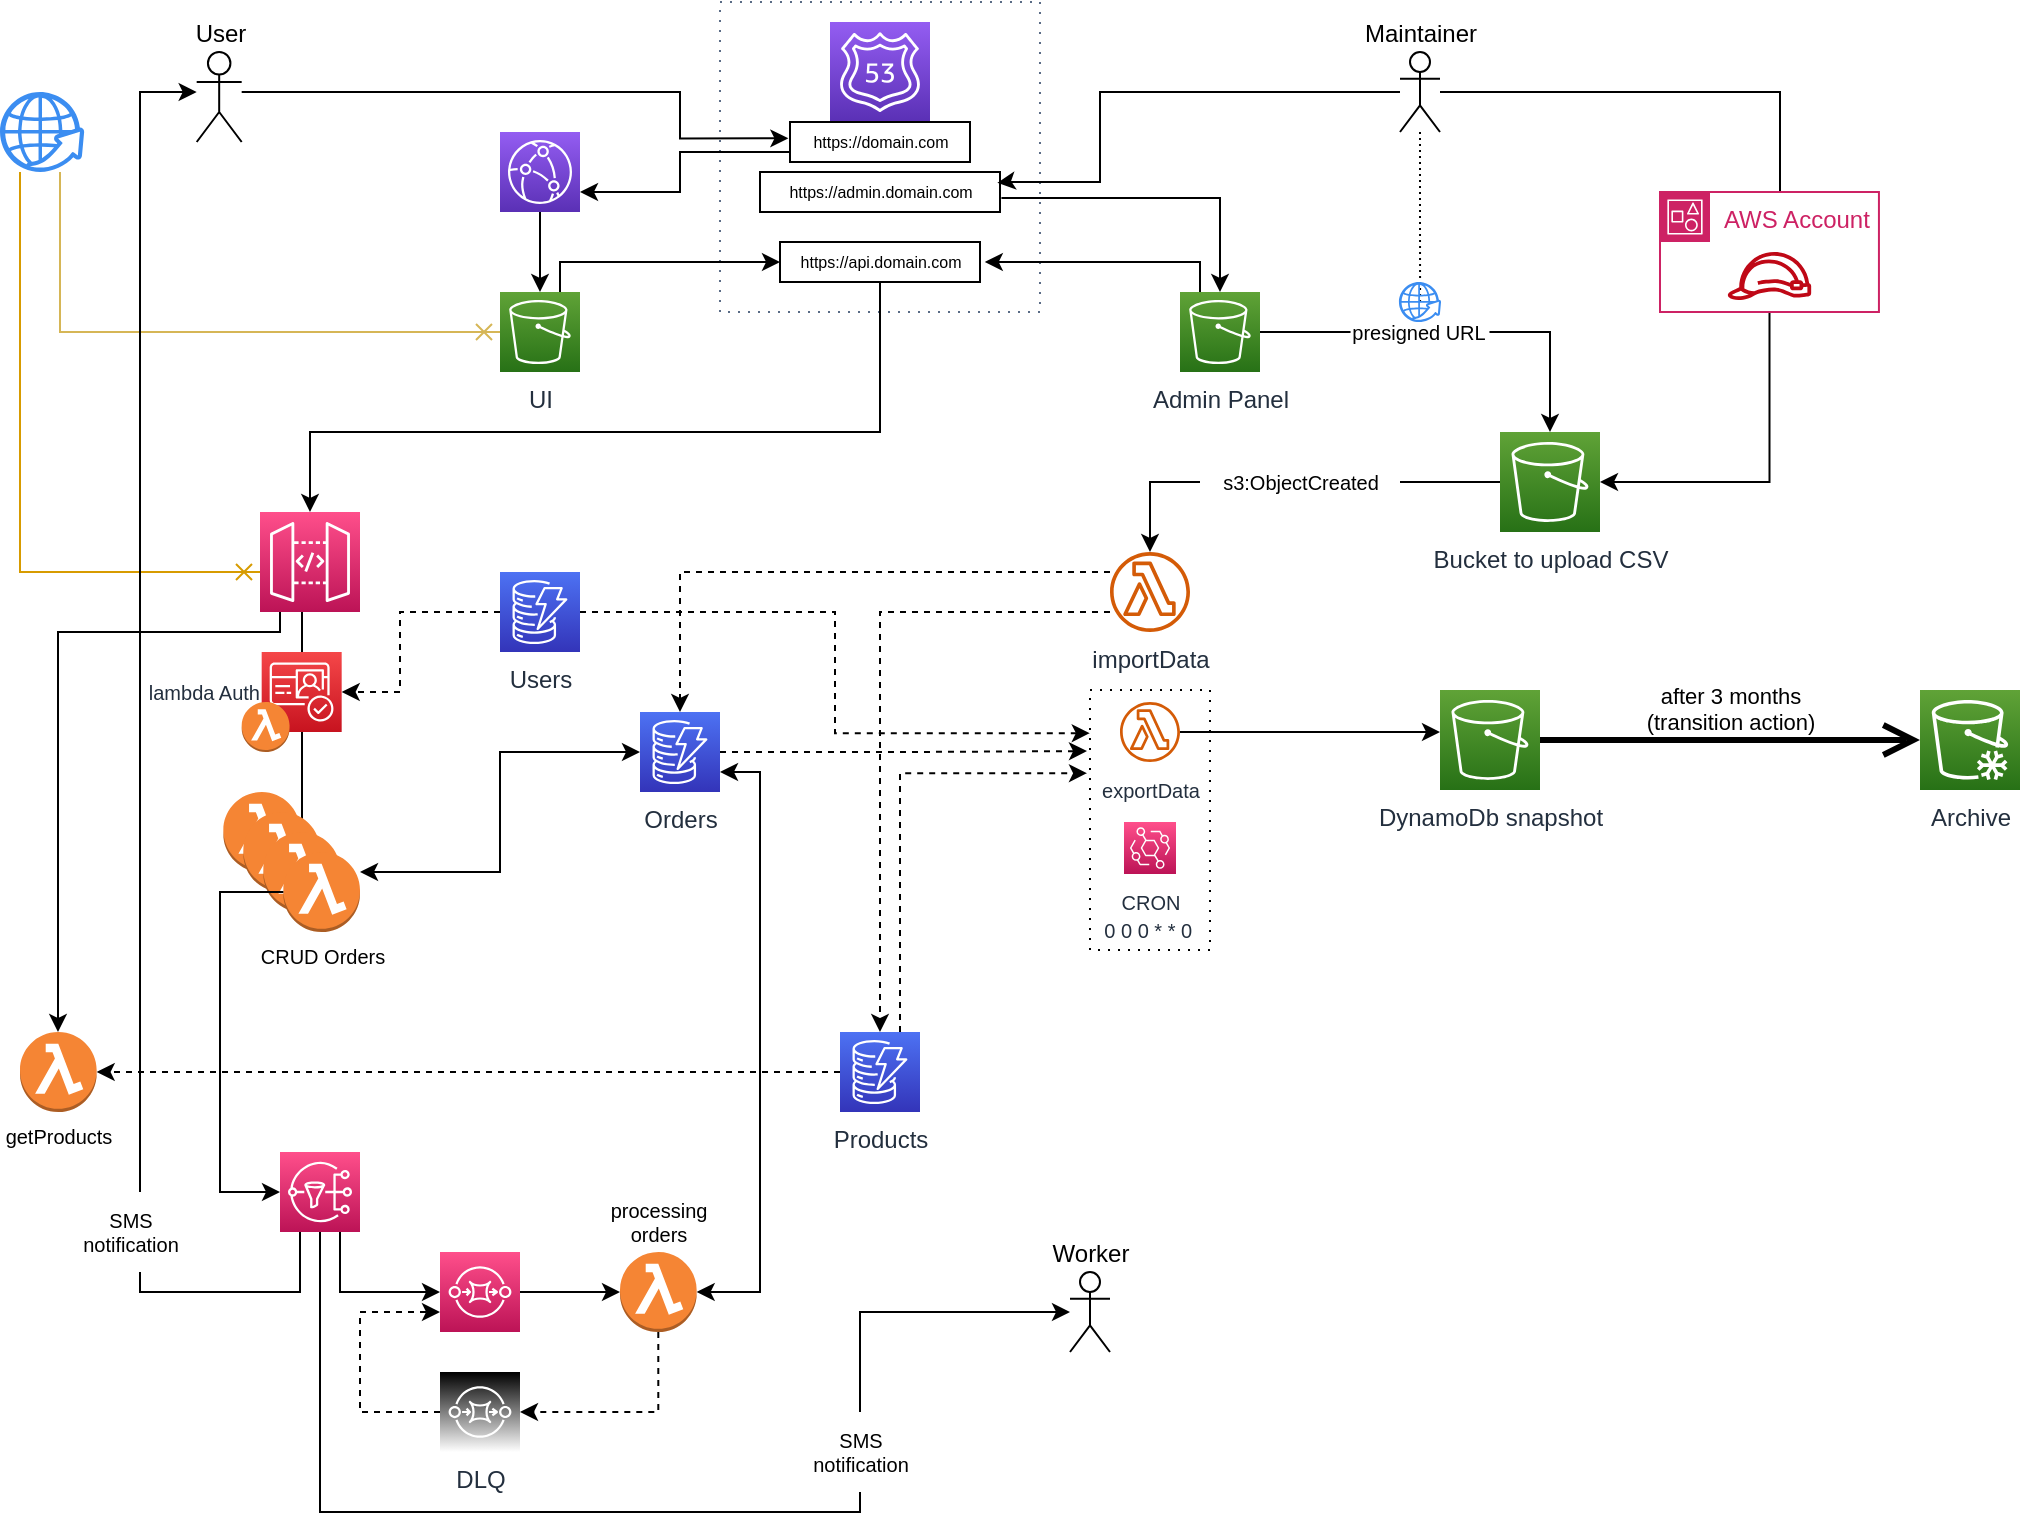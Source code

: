 <mxfile version="20.8.16" type="device" pages="2"><diagram id="kgpKYQtTHZ0yAKxKKP6v" name="Schema"><mxGraphModel dx="1183" dy="776" grid="1" gridSize="10" guides="1" tooltips="1" connect="0" arrows="1" fold="1" page="1" pageScale="1" pageWidth="1169" pageHeight="827" math="0" shadow="0"><root><mxCell id="0"/><mxCell id="CLY6LDRV2vWrq3O7brMo-2" value="AWS Cloud" parent="0" visible="0"/><mxCell id="CLY6LDRV2vWrq3O7brMo-3" value="AWS Cloud" style="points=[[0,0],[0.25,0],[0.5,0],[0.75,0],[1,0],[1,0.25],[1,0.5],[1,0.75],[1,1],[0.75,1],[0.5,1],[0.25,1],[0,1],[0,0.75],[0,0.5],[0,0.25]];outlineConnect=0;gradientColor=none;html=1;whiteSpace=wrap;fontSize=12;fontStyle=0;container=1;pointerEvents=0;collapsible=0;recursiveResize=0;shape=mxgraph.aws4.group;grIcon=mxgraph.aws4.group_aws_cloud_alt;strokeColor=#232F3E;fillColor=none;verticalAlign=top;align=left;spacingLeft=30;fontColor=#232F3E;dashed=0;" parent="CLY6LDRV2vWrq3O7brMo-2" vertex="1"><mxGeometry x="10" y="10" width="1150" height="810" as="geometry"/></mxCell><object label="AWS Account" id="CLY6LDRV2vWrq3O7brMo-5"><mxCell parent="0" visible="0"/></object><mxCell id="Lczkz62VbrO_vw5aKU2k-78" value="AWS Account" style="points=[[0,0],[0.25,0],[0.5,0],[0.75,0],[1,0],[1,0.25],[1,0.5],[1,0.75],[1,1],[0.75,1],[0.5,1],[0.25,1],[0,1],[0,0.75],[0,0.5],[0,0.25]];outlineConnect=0;gradientColor=none;html=1;whiteSpace=wrap;fontSize=12;fontStyle=0;container=1;pointerEvents=0;collapsible=0;recursiveResize=0;shape=mxgraph.aws4.group;grIcon=mxgraph.aws4.group_account;strokeColor=#CD2264;fillColor=none;verticalAlign=top;align=left;spacingLeft=30;fontColor=#CD2264;dashed=0;" parent="CLY6LDRV2vWrq3O7brMo-5" vertex="1"><mxGeometry x="20" y="40" width="1130" height="759" as="geometry"/></mxCell><mxCell id="CkdK5gO2P_jmIIRoGBhr-3" value="Regions" parent="0" visible="0"/><mxCell id="CkdK5gO2P_jmIIRoGBhr-17" value="Region&lt;br&gt;&lt;b&gt;eu-central-1 (&lt;/b&gt;Frankfurt&lt;b&gt;)&lt;/b&gt;" style="points=[[0,0],[0.25,0],[0.5,0],[0.75,0],[1,0],[1,0.25],[1,0.5],[1,0.75],[1,1],[0.75,1],[0.5,1],[0.25,1],[0,1],[0,0.75],[0,0.5],[0,0.25]];outlineConnect=0;gradientColor=none;html=1;whiteSpace=wrap;fontSize=12;fontStyle=0;container=1;pointerEvents=0;collapsible=0;recursiveResize=0;shape=mxgraph.aws4.group;grIcon=mxgraph.aws4.group_region;strokeColor=#147EBA;fillColor=none;verticalAlign=top;align=left;spacingLeft=30;fontColor=#147EBA;dashed=1;" parent="CkdK5gO2P_jmIIRoGBhr-3" vertex="1"><mxGeometry x="30" y="160" width="1110" height="630" as="geometry"/></mxCell><mxCell id="OyyniXM90EXp0Oesvzs4-4" value="Solution" parent="0"/><mxCell id="OyyniXM90EXp0Oesvzs4-154" value="" style="fillColor=none;strokeColor=#5A6C86;dashed=1;verticalAlign=top;fontStyle=0;fontColor=#5A6C86;shadow=0;dashPattern=1 4;strokeWidth=1;fontSize=8;" parent="OyyniXM90EXp0Oesvzs4-4" vertex="1"><mxGeometry x="370" y="5" width="160" height="155" as="geometry"/></mxCell><mxCell id="OyyniXM90EXp0Oesvzs4-145" style="edgeStyle=orthogonalEdgeStyle;rounded=0;jumpSize=6;orthogonalLoop=1;jettySize=auto;html=1;strokeWidth=1;fontSize=8;startArrow=none;startFill=0;endArrow=classic;endFill=1;" parent="OyyniXM90EXp0Oesvzs4-4" source="OyyniXM90EXp0Oesvzs4-49" target="OyyniXM90EXp0Oesvzs4-15" edge="1"><mxGeometry relative="1" as="geometry"><Array as="points"><mxPoint x="785" y="170"/></Array></mxGeometry></mxCell><mxCell id="OyyniXM90EXp0Oesvzs4-16" style="edgeStyle=orthogonalEdgeStyle;rounded=0;orthogonalLoop=1;jettySize=auto;html=1;" parent="OyyniXM90EXp0Oesvzs4-4" source="OyyniXM90EXp0Oesvzs4-11" target="OyyniXM90EXp0Oesvzs4-14" edge="1"><mxGeometry relative="1" as="geometry"/></mxCell><mxCell id="OyyniXM90EXp0Oesvzs4-11" value="" style="sketch=0;points=[[0,0,0],[0.25,0,0],[0.5,0,0],[0.75,0,0],[1,0,0],[0,1,0],[0.25,1,0],[0.5,1,0],[0.75,1,0],[1,1,0],[0,0.25,0],[0,0.5,0],[0,0.75,0],[1,0.25,0],[1,0.5,0],[1,0.75,0]];outlineConnect=0;fontColor=#232F3E;gradientColor=#945DF2;gradientDirection=north;fillColor=#5A30B5;strokeColor=#ffffff;dashed=0;verticalLabelPosition=bottom;verticalAlign=top;align=center;html=1;fontSize=12;fontStyle=0;aspect=fixed;shape=mxgraph.aws4.resourceIcon;resIcon=mxgraph.aws4.cloudfront;" parent="OyyniXM90EXp0Oesvzs4-4" vertex="1"><mxGeometry x="260" y="70" width="40" height="40" as="geometry"/></mxCell><mxCell id="OyyniXM90EXp0Oesvzs4-38" style="edgeStyle=orthogonalEdgeStyle;rounded=0;orthogonalLoop=1;jettySize=auto;html=1;fontSize=10;startArrow=none;" parent="OyyniXM90EXp0Oesvzs4-4" source="OyyniXM90EXp0Oesvzs4-39" target="OyyniXM90EXp0Oesvzs4-35" edge="1"><mxGeometry relative="1" as="geometry"><Array as="points"><mxPoint x="165" y="220"/></Array></mxGeometry></mxCell><mxCell id="OyyniXM90EXp0Oesvzs4-13" value="" style="sketch=0;points=[[0,0,0],[0.25,0,0],[0.5,0,0],[0.75,0,0],[1,0,0],[0,1,0],[0.25,1,0],[0.5,1,0],[0.75,1,0],[1,1,0],[0,0.25,0],[0,0.5,0],[0,0.75,0],[1,0.25,0],[1,0.5,0],[1,0.75,0]];outlineConnect=0;fontColor=#232F3E;gradientColor=#945DF2;gradientDirection=north;fillColor=#5A30B5;strokeColor=#ffffff;dashed=0;verticalLabelPosition=bottom;verticalAlign=top;align=center;html=1;fontSize=12;fontStyle=0;aspect=fixed;shape=mxgraph.aws4.resourceIcon;resIcon=mxgraph.aws4.route_53;" parent="OyyniXM90EXp0Oesvzs4-4" vertex="1"><mxGeometry x="425" y="15" width="50" height="50" as="geometry"/></mxCell><mxCell id="OyyniXM90EXp0Oesvzs4-152" style="edgeStyle=orthogonalEdgeStyle;rounded=0;jumpSize=6;orthogonalLoop=1;jettySize=auto;html=1;strokeWidth=1;fontSize=8;startArrow=none;startFill=0;endArrow=classic;endFill=1;" parent="OyyniXM90EXp0Oesvzs4-4" source="OyyniXM90EXp0Oesvzs4-14" target="OyyniXM90EXp0Oesvzs4-39" edge="1"><mxGeometry relative="1" as="geometry"><Array as="points"><mxPoint x="290" y="135"/></Array></mxGeometry></mxCell><mxCell id="OyyniXM90EXp0Oesvzs4-14" value="UI" style="sketch=0;points=[[0,0,0],[0.25,0,0],[0.5,0,0],[0.75,0,0],[1,0,0],[0,1,0],[0.25,1,0],[0.5,1,0],[0.75,1,0],[1,1,0],[0,0.25,0],[0,0.5,0],[0,0.75,0],[1,0.25,0],[1,0.5,0],[1,0.75,0]];outlineConnect=0;fontColor=#232F3E;gradientColor=#60A337;gradientDirection=north;fillColor=#277116;strokeColor=#ffffff;dashed=0;verticalLabelPosition=bottom;verticalAlign=top;align=center;html=1;fontSize=12;fontStyle=0;aspect=fixed;shape=mxgraph.aws4.resourceIcon;resIcon=mxgraph.aws4.s3;" parent="OyyniXM90EXp0Oesvzs4-4" vertex="1"><mxGeometry x="260" y="150" width="40" height="40" as="geometry"/></mxCell><mxCell id="OyyniXM90EXp0Oesvzs4-15" value="Bucket to upload CSV" style="sketch=0;points=[[0,0,0],[0.25,0,0],[0.5,0,0],[0.75,0,0],[1,0,0],[0,1,0],[0.25,1,0],[0.5,1,0],[0.75,1,0],[1,1,0],[0,0.25,0],[0,0.5,0],[0,0.75,0],[1,0.25,0],[1,0.5,0],[1,0.75,0]];outlineConnect=0;fontColor=#232F3E;gradientColor=#60A337;gradientDirection=north;fillColor=#277116;strokeColor=#ffffff;dashed=0;verticalLabelPosition=bottom;verticalAlign=top;align=center;html=1;fontSize=12;fontStyle=0;aspect=fixed;shape=mxgraph.aws4.resourceIcon;resIcon=mxgraph.aws4.s3;" parent="OyyniXM90EXp0Oesvzs4-4" vertex="1"><mxGeometry x="760" y="220" width="50" height="50" as="geometry"/></mxCell><mxCell id="OyyniXM90EXp0Oesvzs4-148" style="edgeStyle=orthogonalEdgeStyle;rounded=0;jumpSize=6;orthogonalLoop=1;jettySize=auto;html=1;entryX=-0.009;entryY=0.409;entryDx=0;entryDy=0;entryPerimeter=0;strokeWidth=1;fontSize=8;startArrow=none;startFill=0;endArrow=classic;endFill=1;" parent="OyyniXM90EXp0Oesvzs4-4" source="OyyniXM90EXp0Oesvzs4-17" target="OyyniXM90EXp0Oesvzs4-37" edge="1"><mxGeometry relative="1" as="geometry"><Array as="points"><mxPoint x="350" y="50"/><mxPoint x="350" y="73"/></Array></mxGeometry></mxCell><mxCell id="OyyniXM90EXp0Oesvzs4-17" value="User" style="shape=umlActor;verticalLabelPosition=top;verticalAlign=bottom;html=1;outlineConnect=0;labelPosition=center;align=center;" parent="OyyniXM90EXp0Oesvzs4-4" vertex="1"><mxGeometry x="108.34" y="30" width="22.5" height="45" as="geometry"/></mxCell><mxCell id="OyyniXM90EXp0Oesvzs4-60" style="edgeStyle=orthogonalEdgeStyle;rounded=0;orthogonalLoop=1;jettySize=auto;html=1;fontSize=10;endArrow=classic;endFill=1;startArrow=none;" parent="OyyniXM90EXp0Oesvzs4-4" source="OyyniXM90EXp0Oesvzs4-53" target="OyyniXM90EXp0Oesvzs4-15" edge="1"><mxGeometry relative="1" as="geometry"><Array as="points"><mxPoint x="895" y="245"/></Array></mxGeometry></mxCell><mxCell id="OyyniXM90EXp0Oesvzs4-153" style="edgeStyle=orthogonalEdgeStyle;rounded=0;jumpSize=6;orthogonalLoop=1;jettySize=auto;html=1;strokeWidth=1;fontSize=8;startArrow=none;startFill=0;endArrow=classic;endFill=1;entryX=0.989;entryY=0.271;entryDx=0;entryDy=0;entryPerimeter=0;" parent="OyyniXM90EXp0Oesvzs4-4" source="OyyniXM90EXp0Oesvzs4-18" target="OyyniXM90EXp0Oesvzs4-137" edge="1"><mxGeometry relative="1" as="geometry"><mxPoint x="512" y="90" as="targetPoint"/><Array as="points"><mxPoint x="560" y="50"/><mxPoint x="560" y="95"/><mxPoint x="512" y="95"/></Array></mxGeometry></mxCell><mxCell id="OyyniXM90EXp0Oesvzs4-163" value="" style="edgeStyle=orthogonalEdgeStyle;rounded=0;jumpSize=6;orthogonalLoop=1;jettySize=auto;html=1;strokeWidth=1;fontSize=8;startArrow=none;startFill=0;endArrow=none;endFill=0;dashed=1;dashPattern=1 2;" parent="OyyniXM90EXp0Oesvzs4-4" source="OyyniXM90EXp0Oesvzs4-18" target="OyyniXM90EXp0Oesvzs4-49" edge="1"><mxGeometry relative="1" as="geometry"/></mxCell><mxCell id="OyyniXM90EXp0Oesvzs4-18" value="Maintainer" style="shape=umlActor;verticalLabelPosition=top;verticalAlign=bottom;html=1;outlineConnect=0;labelPosition=center;align=center;" parent="OyyniXM90EXp0Oesvzs4-4" vertex="1"><mxGeometry x="710" y="30" width="20" height="40" as="geometry"/></mxCell><mxCell id="OyyniXM90EXp0Oesvzs4-20" value="Archive" style="sketch=0;points=[[0,0,0],[0.25,0,0],[0.5,0,0],[0.75,0,0],[1,0,0],[0,1,0],[0.25,1,0],[0.5,1,0],[0.75,1,0],[1,1,0],[0,0.25,0],[0,0.5,0],[0,0.75,0],[1,0.25,0],[1,0.5,0],[1,0.75,0]];outlineConnect=0;fontColor=#232F3E;gradientColor=#60A337;gradientDirection=north;fillColor=#277116;strokeColor=#ffffff;dashed=0;verticalLabelPosition=bottom;verticalAlign=top;align=center;html=1;fontSize=12;fontStyle=0;aspect=fixed;shape=mxgraph.aws4.resourceIcon;resIcon=mxgraph.aws4.glacier;" parent="OyyniXM90EXp0Oesvzs4-4" vertex="1"><mxGeometry x="970" y="349" width="50" height="50" as="geometry"/></mxCell><mxCell id="OyyniXM90EXp0Oesvzs4-26" value="after 3 months&lt;br&gt;(transition action)" style="edgeStyle=none;html=1;endArrow=open;endSize=12;strokeWidth=3;verticalAlign=bottom;rounded=0;" parent="OyyniXM90EXp0Oesvzs4-4" source="OyyniXM90EXp0Oesvzs4-30" target="OyyniXM90EXp0Oesvzs4-20" edge="1"><mxGeometry width="160" relative="1" as="geometry"><mxPoint x="780" y="370" as="sourcePoint"/><mxPoint x="940" y="400" as="targetPoint"/></mxGeometry></mxCell><mxCell id="OyyniXM90EXp0Oesvzs4-30" value="DynamoDb snapshot" style="sketch=0;points=[[0,0,0],[0.25,0,0],[0.5,0,0],[0.75,0,0],[1,0,0],[0,1,0],[0.25,1,0],[0.5,1,0],[0.75,1,0],[1,1,0],[0,0.25,0],[0,0.5,0],[0,0.75,0],[1,0.25,0],[1,0.5,0],[1,0.75,0]];outlineConnect=0;fontColor=#232F3E;gradientColor=#60A337;gradientDirection=north;fillColor=#277116;strokeColor=#ffffff;dashed=0;verticalLabelPosition=bottom;verticalAlign=top;align=center;html=1;fontSize=12;fontStyle=0;aspect=fixed;shape=mxgraph.aws4.resourceIcon;resIcon=mxgraph.aws4.s3;" parent="OyyniXM90EXp0Oesvzs4-4" vertex="1"><mxGeometry x="730" y="349" width="50" height="50" as="geometry"/></mxCell><mxCell id="OyyniXM90EXp0Oesvzs4-66" style="edgeStyle=orthogonalEdgeStyle;rounded=0;orthogonalLoop=1;jettySize=auto;html=1;fontSize=10;endArrow=classic;endFill=1;dashed=1;" parent="OyyniXM90EXp0Oesvzs4-4" source="OyyniXM90EXp0Oesvzs4-31" target="OyyniXM90EXp0Oesvzs4-62" edge="1"><mxGeometry relative="1" as="geometry"><Array as="points"><mxPoint x="530" y="290"/><mxPoint x="530" y="290"/></Array></mxGeometry></mxCell><mxCell id="OyyniXM90EXp0Oesvzs4-67" style="edgeStyle=orthogonalEdgeStyle;rounded=0;orthogonalLoop=1;jettySize=auto;html=1;fontSize=10;endArrow=classic;endFill=1;dashed=1;" parent="OyyniXM90EXp0Oesvzs4-4" source="OyyniXM90EXp0Oesvzs4-31" target="OyyniXM90EXp0Oesvzs4-63" edge="1"><mxGeometry relative="1" as="geometry"><Array as="points"><mxPoint x="450" y="310"/></Array></mxGeometry></mxCell><mxCell id="OyyniXM90EXp0Oesvzs4-31" value="importData" style="sketch=0;outlineConnect=0;fontColor=#232F3E;gradientColor=none;fillColor=#D45B07;strokeColor=none;dashed=0;verticalLabelPosition=bottom;verticalAlign=top;align=center;html=1;fontSize=12;fontStyle=0;aspect=fixed;pointerEvents=1;shape=mxgraph.aws4.lambda_function;" parent="OyyniXM90EXp0Oesvzs4-4" vertex="1"><mxGeometry x="565" y="280" width="40" height="40" as="geometry"/></mxCell><mxCell id="OyyniXM90EXp0Oesvzs4-92" style="edgeStyle=orthogonalEdgeStyle;rounded=0;orthogonalLoop=1;jettySize=auto;html=1;fontSize=10;endArrow=classic;endFill=1;" parent="OyyniXM90EXp0Oesvzs4-4" source="OyyniXM90EXp0Oesvzs4-35" target="OyyniXM90EXp0Oesvzs4-90" edge="1"><mxGeometry relative="1" as="geometry"><Array as="points"><mxPoint x="150" y="320"/><mxPoint x="39" y="320"/></Array></mxGeometry></mxCell><mxCell id="OyyniXM90EXp0Oesvzs4-99" style="edgeStyle=orthogonalEdgeStyle;rounded=0;orthogonalLoop=1;jettySize=auto;html=1;fontSize=10;endArrow=classic;endFill=1;" parent="OyyniXM90EXp0Oesvzs4-4" source="OyyniXM90EXp0Oesvzs4-35" edge="1"><mxGeometry relative="1" as="geometry"><mxPoint x="161" y="450" as="targetPoint"/><Array as="points"><mxPoint x="161" y="340"/><mxPoint x="161" y="340"/></Array></mxGeometry></mxCell><mxCell id="OyyniXM90EXp0Oesvzs4-35" value="" style="sketch=0;points=[[0,0,0],[0.25,0,0],[0.5,0,0],[0.75,0,0],[1,0,0],[0,1,0],[0.25,1,0],[0.5,1,0],[0.75,1,0],[1,1,0],[0,0.25,0],[0,0.5,0],[0,0.75,0],[1,0.25,0],[1,0.5,0],[1,0.75,0]];outlineConnect=0;fontColor=#232F3E;gradientColor=#FF4F8B;gradientDirection=north;fillColor=#BC1356;strokeColor=#ffffff;dashed=0;verticalLabelPosition=bottom;verticalAlign=top;align=center;html=1;fontSize=12;fontStyle=0;aspect=fixed;shape=mxgraph.aws4.resourceIcon;resIcon=mxgraph.aws4.api_gateway;" parent="OyyniXM90EXp0Oesvzs4-4" vertex="1"><mxGeometry x="140" y="260" width="50" height="50" as="geometry"/></mxCell><mxCell id="OyyniXM90EXp0Oesvzs4-39" value="https://api.domain.com" style="text;html=1;align=center;verticalAlign=middle;resizable=0;points=[];autosize=1;strokeColor=default;fillColor=none;fontSize=8;" parent="OyyniXM90EXp0Oesvzs4-4" vertex="1"><mxGeometry x="400" y="125" width="100" height="20" as="geometry"/></mxCell><mxCell id="OyyniXM90EXp0Oesvzs4-46" style="edgeStyle=orthogonalEdgeStyle;rounded=0;orthogonalLoop=1;jettySize=auto;html=1;fontSize=10;endArrow=cross;endFill=0;fillColor=#ffe6cc;strokeColor=#d79b00;" parent="OyyniXM90EXp0Oesvzs4-4" source="OyyniXM90EXp0Oesvzs4-45" target="OyyniXM90EXp0Oesvzs4-35" edge="1"><mxGeometry relative="1" as="geometry"><mxPoint x="90" y="220" as="targetPoint"/><Array as="points"><mxPoint x="20" y="290"/></Array></mxGeometry></mxCell><mxCell id="OyyniXM90EXp0Oesvzs4-164" style="edgeStyle=orthogonalEdgeStyle;rounded=0;jumpSize=6;orthogonalLoop=1;jettySize=auto;html=1;strokeWidth=1;fontSize=8;startArrow=none;startFill=0;endArrow=cross;endFill=0;fillColor=#fff2cc;strokeColor=#d6b656;" parent="OyyniXM90EXp0Oesvzs4-4" source="OyyniXM90EXp0Oesvzs4-45" target="OyyniXM90EXp0Oesvzs4-14" edge="1"><mxGeometry relative="1" as="geometry"><Array as="points"><mxPoint x="40" y="170"/></Array></mxGeometry></mxCell><mxCell id="OyyniXM90EXp0Oesvzs4-45" value="" style="sketch=0;html=1;aspect=fixed;strokeColor=none;shadow=0;align=center;verticalAlign=top;fillColor=#3B8DF1;shape=mxgraph.gcp2.globe_world;fontSize=10;" parent="OyyniXM90EXp0Oesvzs4-4" vertex="1"><mxGeometry x="10" y="50" width="42.11" height="40" as="geometry"/></mxCell><mxCell id="OyyniXM90EXp0Oesvzs4-61" value="" style="edgeStyle=orthogonalEdgeStyle;rounded=0;orthogonalLoop=1;jettySize=auto;html=1;fontSize=10;endArrow=none;endFill=1;" parent="OyyniXM90EXp0Oesvzs4-4" source="OyyniXM90EXp0Oesvzs4-18" target="OyyniXM90EXp0Oesvzs4-53" edge="1"><mxGeometry relative="1" as="geometry"><mxPoint x="940" y="59.966" as="sourcePoint"/><mxPoint x="770.0" y="200.0" as="targetPoint"/><Array as="points"><mxPoint x="900" y="50"/></Array></mxGeometry></mxCell><mxCell id="OyyniXM90EXp0Oesvzs4-53" value="AWS Account" style="points=[[0,0],[0.25,0],[0.5,0],[0.75,0],[1,0],[1,0.25],[1,0.5],[1,0.75],[1,1],[0.75,1],[0.5,1],[0.25,1],[0,1],[0,0.75],[0,0.5],[0,0.25]];outlineConnect=0;gradientColor=none;html=1;whiteSpace=wrap;fontSize=12;fontStyle=0;container=1;pointerEvents=0;collapsible=0;recursiveResize=0;shape=mxgraph.aws4.group;grIcon=mxgraph.aws4.group_account;strokeColor=#CD2264;fillColor=none;verticalAlign=top;align=left;spacingLeft=30;fontColor=#CD2264;dashed=0;" parent="OyyniXM90EXp0Oesvzs4-4" vertex="1"><mxGeometry x="840" y="100" width="109.47" height="60" as="geometry"/></mxCell><mxCell id="OyyniXM90EXp0Oesvzs4-54" value="" style="sketch=0;outlineConnect=0;fontColor=#232F3E;gradientColor=none;fillColor=#BF0816;strokeColor=none;dashed=0;verticalLabelPosition=bottom;verticalAlign=top;align=center;html=1;fontSize=12;fontStyle=0;aspect=fixed;pointerEvents=1;shape=mxgraph.aws4.role;" parent="OyyniXM90EXp0Oesvzs4-53" vertex="1"><mxGeometry x="33.46" y="30" width="42.55" height="24" as="geometry"/></mxCell><mxCell id="OyyniXM90EXp0Oesvzs4-110" style="edgeStyle=orthogonalEdgeStyle;rounded=0;jumpSize=6;orthogonalLoop=1;jettySize=auto;html=1;strokeWidth=1;fontSize=10;endArrow=classic;endFill=1;startArrow=classic;startFill=1;" parent="OyyniXM90EXp0Oesvzs4-4" source="OyyniXM90EXp0Oesvzs4-62" edge="1"><mxGeometry relative="1" as="geometry"><mxPoint x="190" y="440" as="targetPoint"/><Array as="points"><mxPoint x="260" y="380"/><mxPoint x="260" y="440"/></Array></mxGeometry></mxCell><mxCell id="OyyniXM90EXp0Oesvzs4-117" style="edgeStyle=orthogonalEdgeStyle;rounded=0;jumpSize=6;orthogonalLoop=1;jettySize=auto;html=1;dashed=1;strokeWidth=1;fontSize=10;startArrow=none;startFill=0;endArrow=classic;endFill=1;entryX=-0.025;entryY=0.235;entryDx=0;entryDy=0;entryPerimeter=0;" parent="OyyniXM90EXp0Oesvzs4-4" source="OyyniXM90EXp0Oesvzs4-62" target="OyyniXM90EXp0Oesvzs4-111" edge="1"><mxGeometry relative="1" as="geometry"><mxPoint x="560" y="380" as="targetPoint"/></mxGeometry></mxCell><mxCell id="OyyniXM90EXp0Oesvzs4-62" value="Orders" style="sketch=0;points=[[0,0,0],[0.25,0,0],[0.5,0,0],[0.75,0,0],[1,0,0],[0,1,0],[0.25,1,0],[0.5,1,0],[0.75,1,0],[1,1,0],[0,0.25,0],[0,0.5,0],[0,0.75,0],[1,0.25,0],[1,0.5,0],[1,0.75,0]];outlineConnect=0;fontColor=#232F3E;gradientColor=#4D72F3;gradientDirection=north;fillColor=#3334B9;strokeColor=#ffffff;dashed=0;verticalLabelPosition=bottom;verticalAlign=top;align=center;html=1;fontSize=12;fontStyle=0;aspect=fixed;shape=mxgraph.aws4.resourceIcon;resIcon=mxgraph.aws4.dynamodb;horizontal=1;" parent="OyyniXM90EXp0Oesvzs4-4" vertex="1"><mxGeometry x="330" y="360" width="40" height="40" as="geometry"/></mxCell><mxCell id="OyyniXM90EXp0Oesvzs4-105" style="edgeStyle=orthogonalEdgeStyle;rounded=0;jumpSize=6;orthogonalLoop=1;jettySize=auto;html=1;dashed=1;strokeWidth=1;fontSize=10;endArrow=classic;endFill=1;" parent="OyyniXM90EXp0Oesvzs4-4" source="OyyniXM90EXp0Oesvzs4-63" target="OyyniXM90EXp0Oesvzs4-90" edge="1"><mxGeometry relative="1" as="geometry"><mxPoint x="330" y="380" as="targetPoint"/><Array as="points"><mxPoint x="450" y="540"/></Array></mxGeometry></mxCell><mxCell id="OyyniXM90EXp0Oesvzs4-119" style="edgeStyle=orthogonalEdgeStyle;rounded=0;jumpSize=6;orthogonalLoop=1;jettySize=auto;html=1;dashed=1;strokeWidth=1;fontSize=10;startArrow=none;startFill=0;endArrow=classic;endFill=1;entryX=-0.025;entryY=0.32;entryDx=0;entryDy=0;entryPerimeter=0;" parent="OyyniXM90EXp0Oesvzs4-4" source="OyyniXM90EXp0Oesvzs4-63" target="OyyniXM90EXp0Oesvzs4-111" edge="1"><mxGeometry relative="1" as="geometry"><mxPoint x="560" y="390" as="targetPoint"/><Array as="points"><mxPoint x="460" y="391"/></Array></mxGeometry></mxCell><mxCell id="OyyniXM90EXp0Oesvzs4-63" value="Products" style="sketch=0;points=[[0,0,0],[0.25,0,0],[0.5,0,0],[0.75,0,0],[1,0,0],[0,1,0],[0.25,1,0],[0.5,1,0],[0.75,1,0],[1,1,0],[0,0.25,0],[0,0.5,0],[0,0.75,0],[1,0.25,0],[1,0.5,0],[1,0.75,0]];outlineConnect=0;fontColor=#232F3E;gradientColor=#4D72F3;gradientDirection=north;fillColor=#3334B9;strokeColor=#ffffff;dashed=0;verticalLabelPosition=bottom;verticalAlign=top;align=center;html=1;fontSize=12;fontStyle=0;aspect=fixed;shape=mxgraph.aws4.resourceIcon;resIcon=mxgraph.aws4.dynamodb;" parent="OyyniXM90EXp0Oesvzs4-4" vertex="1"><mxGeometry x="430" y="520" width="40" height="40" as="geometry"/></mxCell><mxCell id="OyyniXM90EXp0Oesvzs4-109" style="edgeStyle=orthogonalEdgeStyle;rounded=0;jumpSize=6;orthogonalLoop=1;jettySize=auto;html=1;dashed=1;strokeWidth=1;fontSize=10;endArrow=classic;endFill=1;" parent="OyyniXM90EXp0Oesvzs4-4" source="OyyniXM90EXp0Oesvzs4-65" target="OyyniXM90EXp0Oesvzs4-95" edge="1"><mxGeometry relative="1" as="geometry"><Array as="points"><mxPoint x="210" y="310"/><mxPoint x="210" y="350"/></Array></mxGeometry></mxCell><mxCell id="OyyniXM90EXp0Oesvzs4-120" style="edgeStyle=orthogonalEdgeStyle;rounded=0;jumpSize=6;orthogonalLoop=1;jettySize=auto;html=1;entryX=-0.002;entryY=0.166;entryDx=0;entryDy=0;entryPerimeter=0;dashed=1;strokeWidth=1;fontSize=10;startArrow=none;startFill=0;endArrow=classic;endFill=1;" parent="OyyniXM90EXp0Oesvzs4-4" source="OyyniXM90EXp0Oesvzs4-65" target="OyyniXM90EXp0Oesvzs4-111" edge="1"><mxGeometry relative="1" as="geometry"/></mxCell><mxCell id="OyyniXM90EXp0Oesvzs4-65" value="Users" style="sketch=0;points=[[0,0,0],[0.25,0,0],[0.5,0,0],[0.75,0,0],[1,0,0],[0,1,0],[0.25,1,0],[0.5,1,0],[0.75,1,0],[1,1,0],[0,0.25,0],[0,0.5,0],[0,0.75,0],[1,0.25,0],[1,0.5,0],[1,0.75,0]];outlineConnect=0;fontColor=#232F3E;gradientColor=#4D72F3;gradientDirection=north;fillColor=#3334B9;strokeColor=#ffffff;dashed=0;verticalLabelPosition=bottom;verticalAlign=top;align=center;html=1;fontSize=12;fontStyle=0;aspect=fixed;shape=mxgraph.aws4.resourceIcon;resIcon=mxgraph.aws4.dynamodb;" parent="OyyniXM90EXp0Oesvzs4-4" vertex="1"><mxGeometry x="260" y="290" width="40" height="40" as="geometry"/></mxCell><mxCell id="OyyniXM90EXp0Oesvzs4-90" value="getProducts" style="outlineConnect=0;dashed=0;verticalLabelPosition=bottom;verticalAlign=top;align=center;html=1;shape=mxgraph.aws3.lambda_function;fillColor=#F58534;gradientColor=none;fontSize=10;" parent="OyyniXM90EXp0Oesvzs4-4" vertex="1"><mxGeometry x="20" y="520" width="38.33" height="40" as="geometry"/></mxCell><mxCell id="OyyniXM90EXp0Oesvzs4-93" value="" style="group;verticalAlign=middle;" parent="OyyniXM90EXp0Oesvzs4-4" vertex="1" connectable="0"><mxGeometry x="121.67" y="400" width="68.33" height="70" as="geometry"/></mxCell><mxCell id="OyyniXM90EXp0Oesvzs4-86" value="" style="outlineConnect=0;dashed=0;verticalLabelPosition=bottom;verticalAlign=top;align=center;html=1;shape=mxgraph.aws3.lambda_function;fillColor=#F58534;gradientColor=none;fontSize=10;" parent="OyyniXM90EXp0Oesvzs4-93" vertex="1"><mxGeometry width="38.33" height="40" as="geometry"/></mxCell><mxCell id="OyyniXM90EXp0Oesvzs4-87" value="" style="outlineConnect=0;dashed=0;verticalLabelPosition=bottom;verticalAlign=top;align=center;html=1;shape=mxgraph.aws3.lambda_function;fillColor=#F58534;gradientColor=none;fontSize=10;" parent="OyyniXM90EXp0Oesvzs4-93" vertex="1"><mxGeometry x="10.0" y="10" width="38.33" height="40" as="geometry"/></mxCell><mxCell id="OyyniXM90EXp0Oesvzs4-88" value="" style="outlineConnect=0;dashed=0;verticalLabelPosition=bottom;verticalAlign=top;align=center;html=1;shape=mxgraph.aws3.lambda_function;fillColor=#F58534;gradientColor=none;fontSize=10;" parent="OyyniXM90EXp0Oesvzs4-93" vertex="1"><mxGeometry x="20.0" y="20" width="38.33" height="40" as="geometry"/></mxCell><mxCell id="OyyniXM90EXp0Oesvzs4-89" value="CRUD Orders" style="outlineConnect=0;dashed=0;verticalLabelPosition=bottom;verticalAlign=top;align=center;html=1;shape=mxgraph.aws3.lambda_function;fillColor=#F58534;gradientColor=none;fontSize=10;" parent="OyyniXM90EXp0Oesvzs4-93" vertex="1"><mxGeometry x="30.0" y="30" width="38.33" height="40" as="geometry"/></mxCell><mxCell id="OyyniXM90EXp0Oesvzs4-97" value="" style="group;horizontal=1;fontSize=10;labelPosition=right;verticalLabelPosition=top;align=left;verticalAlign=bottom;" parent="OyyniXM90EXp0Oesvzs4-4" vertex="1" connectable="0"><mxGeometry x="130.84" y="330" width="50" height="50" as="geometry"/></mxCell><mxCell id="OyyniXM90EXp0Oesvzs4-95" value="&lt;font style=&quot;font-size: 10px;&quot;&gt;lambda Auth&lt;/font&gt;" style="sketch=0;points=[[0,0,0],[0.25,0,0],[0.5,0,0],[0.75,0,0],[1,0,0],[0,1,0],[0.25,1,0],[0.5,1,0],[0.75,1,0],[1,1,0],[0,0.25,0],[0,0.5,0],[0,0.75,0],[1,0.25,0],[1,0.5,0],[1,0.75,0]];outlineConnect=0;fontColor=#232F3E;gradientColor=#F54749;gradientDirection=north;fillColor=#C7131F;strokeColor=#ffffff;dashed=0;verticalLabelPosition=middle;verticalAlign=middle;align=right;html=1;fontSize=12;fontStyle=0;aspect=fixed;shape=mxgraph.aws4.resourceIcon;resIcon=mxgraph.aws4.cognito;labelPosition=left;horizontal=1;" parent="OyyniXM90EXp0Oesvzs4-97" vertex="1"><mxGeometry x="10" width="40" height="40" as="geometry"/></mxCell><mxCell id="OyyniXM90EXp0Oesvzs4-96" value="" style="outlineConnect=0;dashed=0;verticalLabelPosition=bottom;verticalAlign=top;align=center;html=1;shape=mxgraph.aws3.lambda_function;fillColor=#F58534;gradientColor=none;fontSize=10;horizontal=1;" parent="OyyniXM90EXp0Oesvzs4-97" vertex="1"><mxGeometry y="25" width="23.96" height="25" as="geometry"/></mxCell><mxCell id="OyyniXM90EXp0Oesvzs4-127" style="edgeStyle=orthogonalEdgeStyle;rounded=0;jumpSize=6;orthogonalLoop=1;jettySize=auto;html=1;strokeWidth=1;fontSize=10;startArrow=none;startFill=0;endArrow=classic;endFill=1;" parent="OyyniXM90EXp0Oesvzs4-4" source="OyyniXM90EXp0Oesvzs4-101" target="OyyniXM90EXp0Oesvzs4-124" edge="1"><mxGeometry relative="1" as="geometry"/></mxCell><mxCell id="OyyniXM90EXp0Oesvzs4-130" style="edgeStyle=orthogonalEdgeStyle;rounded=0;jumpSize=6;orthogonalLoop=1;jettySize=auto;html=1;strokeWidth=1;fontSize=10;startArrow=none;startFill=0;endArrow=classic;endFill=1;dashed=1;" parent="OyyniXM90EXp0Oesvzs4-4" source="OyyniXM90EXp0Oesvzs4-124" target="OyyniXM90EXp0Oesvzs4-128" edge="1"><mxGeometry relative="1" as="geometry"><mxPoint x="290" y="730" as="targetPoint"/><Array as="points"><mxPoint x="339" y="710"/></Array></mxGeometry></mxCell><mxCell id="OyyniXM90EXp0Oesvzs4-101" value="" style="sketch=0;points=[[0,0,0],[0.25,0,0],[0.5,0,0],[0.75,0,0],[1,0,0],[0,1,0],[0.25,1,0],[0.5,1,0],[0.75,1,0],[1,1,0],[0,0.25,0],[0,0.5,0],[0,0.75,0],[1,0.25,0],[1,0.5,0],[1,0.75,0]];outlineConnect=0;fontColor=#232F3E;gradientColor=#FF4F8B;gradientDirection=north;fillColor=#BC1356;strokeColor=#ffffff;dashed=0;verticalLabelPosition=bottom;verticalAlign=top;align=center;html=1;fontSize=12;fontStyle=0;aspect=fixed;shape=mxgraph.aws4.resourceIcon;resIcon=mxgraph.aws4.sqs;" parent="OyyniXM90EXp0Oesvzs4-4" vertex="1"><mxGeometry x="230" y="630" width="40" height="40" as="geometry"/></mxCell><mxCell id="OyyniXM90EXp0Oesvzs4-114" value="" style="group" parent="OyyniXM90EXp0Oesvzs4-4" vertex="1" connectable="0"><mxGeometry x="555" y="349" width="60" height="130" as="geometry"/></mxCell><mxCell id="OyyniXM90EXp0Oesvzs4-111" value="" style="fillColor=none;strokeColor=default;dashed=1;verticalAlign=top;fontStyle=0;fontColor=#232F3D;fontSize=10;strokeWidth=1;dashPattern=1 4;" parent="OyyniXM90EXp0Oesvzs4-114" vertex="1"><mxGeometry width="60" height="130" as="geometry"/></mxCell><mxCell id="OyyniXM90EXp0Oesvzs4-68" value="&lt;font style=&quot;font-size: 10px;&quot;&gt;exportData&lt;/font&gt;" style="sketch=0;outlineConnect=0;fontColor=#232F3E;gradientColor=none;fillColor=#D45B07;strokeColor=none;dashed=0;verticalLabelPosition=bottom;verticalAlign=top;align=center;html=1;fontSize=12;fontStyle=0;aspect=fixed;pointerEvents=1;shape=mxgraph.aws4.lambda_function;" parent="OyyniXM90EXp0Oesvzs4-114" vertex="1"><mxGeometry x="15" y="6" width="30" height="30" as="geometry"/></mxCell><mxCell id="OyyniXM90EXp0Oesvzs4-73" value="&lt;font style=&quot;font-size: 10px;&quot;&gt;CRON&lt;br&gt;0&amp;nbsp;0 0 * * 0&lt;span style=&quot;border-color: var(--border-color); color: rgb(0, 0, 0); background-color: initial;&quot;&gt;&amp;nbsp;&lt;/span&gt;&lt;/font&gt;" style="sketch=0;points=[[0,0,0],[0.25,0,0],[0.5,0,0],[0.75,0,0],[1,0,0],[0,1,0],[0.25,1,0],[0.5,1,0],[0.75,1,0],[1,1,0],[0,0.25,0],[0,0.5,0],[0,0.75,0],[1,0.25,0],[1,0.5,0],[1,0.75,0]];outlineConnect=0;fontColor=#232F3E;gradientColor=#FF4F8B;gradientDirection=north;fillColor=#BC1356;strokeColor=#ffffff;dashed=0;verticalLabelPosition=bottom;verticalAlign=top;align=center;html=1;fontSize=12;fontStyle=0;aspect=fixed;shape=mxgraph.aws4.resourceIcon;resIcon=mxgraph.aws4.eventbridge;" parent="OyyniXM90EXp0Oesvzs4-114" vertex="1"><mxGeometry x="17" y="66" width="26" height="26" as="geometry"/></mxCell><mxCell id="OyyniXM90EXp0Oesvzs4-123" style="edgeStyle=orthogonalEdgeStyle;rounded=0;jumpSize=6;orthogonalLoop=1;jettySize=auto;html=1;strokeWidth=1;fontSize=10;startArrow=none;startFill=0;endArrow=classic;endFill=1;" parent="OyyniXM90EXp0Oesvzs4-4" source="OyyniXM90EXp0Oesvzs4-89" target="OyyniXM90EXp0Oesvzs4-125" edge="1"><mxGeometry relative="1" as="geometry"><mxPoint x="171" y="580" as="targetPoint"/><Array as="points"><mxPoint x="120" y="450"/><mxPoint x="120" y="600"/></Array></mxGeometry></mxCell><mxCell id="OyyniXM90EXp0Oesvzs4-132" style="edgeStyle=orthogonalEdgeStyle;rounded=0;jumpSize=6;orthogonalLoop=1;jettySize=auto;html=1;strokeWidth=1;fontSize=10;startArrow=classic;startFill=1;endArrow=classic;endFill=1;" parent="OyyniXM90EXp0Oesvzs4-4" source="OyyniXM90EXp0Oesvzs4-124" target="OyyniXM90EXp0Oesvzs4-62" edge="1"><mxGeometry relative="1" as="geometry"><mxPoint x="359.165" y="420" as="targetPoint"/><Array as="points"><mxPoint x="390" y="650"/><mxPoint x="390" y="390"/></Array></mxGeometry></mxCell><mxCell id="OyyniXM90EXp0Oesvzs4-124" value="processing&lt;br&gt;orders" style="outlineConnect=0;dashed=0;verticalLabelPosition=top;verticalAlign=bottom;align=center;html=1;shape=mxgraph.aws3.lambda_function;fillColor=#F58534;gradientColor=none;fontSize=10;labelPosition=center;" parent="OyyniXM90EXp0Oesvzs4-4" vertex="1"><mxGeometry x="320" y="630" width="38.33" height="40" as="geometry"/></mxCell><mxCell id="OyyniXM90EXp0Oesvzs4-126" style="edgeStyle=orthogonalEdgeStyle;rounded=0;jumpSize=6;orthogonalLoop=1;jettySize=auto;html=1;strokeWidth=1;fontSize=10;startArrow=none;startFill=0;endArrow=classic;endFill=1;" parent="OyyniXM90EXp0Oesvzs4-4" source="OyyniXM90EXp0Oesvzs4-125" target="OyyniXM90EXp0Oesvzs4-101" edge="1"><mxGeometry relative="1" as="geometry"><Array as="points"><mxPoint x="180" y="650"/></Array></mxGeometry></mxCell><mxCell id="OyyniXM90EXp0Oesvzs4-133" style="edgeStyle=orthogonalEdgeStyle;rounded=0;jumpSize=6;orthogonalLoop=1;jettySize=auto;html=1;strokeWidth=1;fontSize=10;startArrow=none;startFill=0;endArrow=classic;endFill=1;" parent="OyyniXM90EXp0Oesvzs4-4" source="OyyniXM90EXp0Oesvzs4-134" target="OyyniXM90EXp0Oesvzs4-17" edge="1"><mxGeometry relative="1" as="geometry"><Array as="points"><mxPoint x="80" y="50"/></Array></mxGeometry></mxCell><mxCell id="OyyniXM90EXp0Oesvzs4-125" value="" style="sketch=0;points=[[0,0,0],[0.25,0,0],[0.5,0,0],[0.75,0,0],[1,0,0],[0,1,0],[0.25,1,0],[0.5,1,0],[0.75,1,0],[1,1,0],[0,0.25,0],[0,0.5,0],[0,0.75,0],[1,0.25,0],[1,0.5,0],[1,0.75,0]];outlineConnect=0;fontColor=#232F3E;gradientColor=#FF4F8B;gradientDirection=north;fillColor=#BC1356;strokeColor=#ffffff;dashed=0;verticalLabelPosition=bottom;verticalAlign=top;align=center;html=1;fontSize=12;fontStyle=0;aspect=fixed;shape=mxgraph.aws4.resourceIcon;resIcon=mxgraph.aws4.sns;dashPattern=1 4;strokeWidth=1;" parent="OyyniXM90EXp0Oesvzs4-4" vertex="1"><mxGeometry x="150.0" y="580" width="40" height="40" as="geometry"/></mxCell><mxCell id="OyyniXM90EXp0Oesvzs4-131" style="edgeStyle=orthogonalEdgeStyle;rounded=0;jumpSize=6;orthogonalLoop=1;jettySize=auto;html=1;dashed=1;strokeWidth=1;fontSize=10;startArrow=none;startFill=0;endArrow=classic;endFill=1;" parent="OyyniXM90EXp0Oesvzs4-4" source="OyyniXM90EXp0Oesvzs4-128" target="OyyniXM90EXp0Oesvzs4-101" edge="1"><mxGeometry relative="1" as="geometry"><mxPoint x="210" y="660" as="targetPoint"/><Array as="points"><mxPoint x="190" y="710"/><mxPoint x="190" y="660"/></Array></mxGeometry></mxCell><mxCell id="OyyniXM90EXp0Oesvzs4-128" value="DLQ" style="sketch=0;points=[[0,0,0],[0.25,0,0],[0.5,0,0],[0.75,0,0],[1,0,0],[0,1,0],[0.25,1,0],[0.5,1,0],[0.75,1,0],[1,1,0],[0,0.25,0],[0,0.5,0],[0,0.75,0],[1,0.25,0],[1,0.5,0],[1,0.75,0]];outlineConnect=0;fontColor=#232F3E;gradientColor=default;gradientDirection=north;fillColor=default;strokeColor=#ffffff;dashed=0;verticalLabelPosition=bottom;verticalAlign=top;align=center;html=1;fontSize=12;fontStyle=0;aspect=fixed;shape=mxgraph.aws4.resourceIcon;resIcon=mxgraph.aws4.sqs;shadow=0;" parent="OyyniXM90EXp0Oesvzs4-4" vertex="1"><mxGeometry x="230" y="690" width="40" height="40" as="geometry"/></mxCell><mxCell id="OyyniXM90EXp0Oesvzs4-135" value="" style="edgeStyle=orthogonalEdgeStyle;rounded=0;jumpSize=6;orthogonalLoop=1;jettySize=auto;html=1;strokeWidth=1;fontSize=10;startArrow=none;startFill=0;endArrow=none;endFill=1;" parent="OyyniXM90EXp0Oesvzs4-4" source="OyyniXM90EXp0Oesvzs4-125" target="OyyniXM90EXp0Oesvzs4-134" edge="1"><mxGeometry relative="1" as="geometry"><mxPoint x="170.034" y="620" as="sourcePoint"/><mxPoint x="100.84" y="105.0" as="targetPoint"/><Array as="points"><mxPoint x="160" y="650"/><mxPoint x="80" y="650"/></Array></mxGeometry></mxCell><mxCell id="OyyniXM90EXp0Oesvzs4-134" value="SMS &lt;br&gt;notification" style="text;html=1;align=center;verticalAlign=middle;resizable=0;points=[];autosize=1;strokeColor=none;fillColor=none;fontSize=10;" parent="OyyniXM90EXp0Oesvzs4-4" vertex="1"><mxGeometry x="40" y="600" width="70" height="40" as="geometry"/></mxCell><mxCell id="OyyniXM90EXp0Oesvzs4-157" style="edgeStyle=orthogonalEdgeStyle;rounded=0;jumpSize=6;orthogonalLoop=1;jettySize=auto;html=1;strokeWidth=1;fontSize=8;startArrow=none;startFill=0;endArrow=classic;endFill=1;exitX=1.006;exitY=0.65;exitDx=0;exitDy=0;exitPerimeter=0;" parent="OyyniXM90EXp0Oesvzs4-4" source="OyyniXM90EXp0Oesvzs4-137" target="OyyniXM90EXp0Oesvzs4-142" edge="1"><mxGeometry relative="1" as="geometry"><Array as="points"><mxPoint x="620" y="103"/></Array></mxGeometry></mxCell><mxCell id="OyyniXM90EXp0Oesvzs4-137" value="https://admin.domain.com" style="text;html=1;align=center;verticalAlign=middle;resizable=0;points=[];autosize=1;strokeColor=default;fillColor=none;fontSize=8;" parent="OyyniXM90EXp0Oesvzs4-4" vertex="1"><mxGeometry x="390" y="90" width="120" height="20" as="geometry"/></mxCell><mxCell id="OyyniXM90EXp0Oesvzs4-156" style="edgeStyle=orthogonalEdgeStyle;rounded=0;jumpSize=6;orthogonalLoop=1;jettySize=auto;html=1;entryX=1.024;entryY=0.521;entryDx=0;entryDy=0;entryPerimeter=0;strokeWidth=1;fontSize=8;startArrow=none;startFill=0;endArrow=classic;endFill=1;" parent="OyyniXM90EXp0Oesvzs4-4" source="OyyniXM90EXp0Oesvzs4-142" target="OyyniXM90EXp0Oesvzs4-39" edge="1"><mxGeometry relative="1" as="geometry"><Array as="points"><mxPoint x="610" y="135"/><mxPoint x="502" y="135"/></Array></mxGeometry></mxCell><mxCell id="OyyniXM90EXp0Oesvzs4-142" value="Admin Panel" style="sketch=0;points=[[0,0,0],[0.25,0,0],[0.5,0,0],[0.75,0,0],[1,0,0],[0,1,0],[0.25,1,0],[0.5,1,0],[0.75,1,0],[1,1,0],[0,0.25,0],[0,0.5,0],[0,0.75,0],[1,0.25,0],[1,0.5,0],[1,0.75,0]];outlineConnect=0;fontColor=#232F3E;gradientColor=#60A337;gradientDirection=north;fillColor=#277116;strokeColor=#ffffff;dashed=0;verticalLabelPosition=bottom;verticalAlign=top;align=center;html=1;fontSize=12;fontStyle=0;aspect=fixed;shape=mxgraph.aws4.resourceIcon;resIcon=mxgraph.aws4.s3;" parent="OyyniXM90EXp0Oesvzs4-4" vertex="1"><mxGeometry x="600" y="150" width="40" height="40" as="geometry"/></mxCell><mxCell id="OyyniXM90EXp0Oesvzs4-155" style="edgeStyle=orthogonalEdgeStyle;rounded=0;jumpSize=6;orthogonalLoop=1;jettySize=auto;html=1;strokeWidth=1;fontSize=8;startArrow=none;startFill=0;endArrow=classic;endFill=1;" parent="OyyniXM90EXp0Oesvzs4-4" source="OyyniXM90EXp0Oesvzs4-37" target="OyyniXM90EXp0Oesvzs4-11" edge="1"><mxGeometry relative="1" as="geometry"><Array as="points"><mxPoint x="350" y="80"/><mxPoint x="350" y="100"/></Array></mxGeometry></mxCell><mxCell id="OyyniXM90EXp0Oesvzs4-37" value="https://domain.com" style="text;html=1;align=center;verticalAlign=middle;resizable=0;points=[];autosize=1;strokeColor=default;fillColor=none;fontSize=8;" parent="OyyniXM90EXp0Oesvzs4-4" vertex="1"><mxGeometry x="405" y="65" width="90" height="20" as="geometry"/></mxCell><mxCell id="OyyniXM90EXp0Oesvzs4-158" value="" style="edgeStyle=orthogonalEdgeStyle;rounded=0;jumpSize=6;orthogonalLoop=1;jettySize=auto;html=1;strokeWidth=1;fontSize=8;startArrow=none;startFill=0;endArrow=none;endFill=1;" parent="OyyniXM90EXp0Oesvzs4-4" source="OyyniXM90EXp0Oesvzs4-142" target="OyyniXM90EXp0Oesvzs4-49" edge="1"><mxGeometry relative="1" as="geometry"><mxPoint x="640" y="169.966" as="sourcePoint"/><mxPoint x="755" y="220.0" as="targetPoint"/><Array as="points"/></mxGeometry></mxCell><mxCell id="OyyniXM90EXp0Oesvzs4-159" value="" style="group" parent="OyyniXM90EXp0Oesvzs4-4" vertex="1" connectable="0"><mxGeometry x="685.27" y="145" width="69.47" height="40" as="geometry"/></mxCell><mxCell id="OyyniXM90EXp0Oesvzs4-47" value="" style="sketch=0;html=1;aspect=fixed;strokeColor=none;shadow=0;align=center;verticalAlign=top;fillColor=#3B8DF1;shape=mxgraph.gcp2.globe_world;fontSize=10;" parent="OyyniXM90EXp0Oesvzs4-159" vertex="1"><mxGeometry x="24.2" width="21.06" height="20" as="geometry"/></mxCell><mxCell id="OyyniXM90EXp0Oesvzs4-49" value="presigned URL" style="text;html=1;strokeColor=none;fillColor=none;align=center;verticalAlign=middle;whiteSpace=wrap;rounded=0;fontSize=10;dashed=1;dashPattern=1 4;" parent="OyyniXM90EXp0Oesvzs4-159" vertex="1"><mxGeometry y="10" width="69.47" height="30" as="geometry"/></mxCell><mxCell id="OyyniXM90EXp0Oesvzs4-160" value="" style="edgeStyle=orthogonalEdgeStyle;rounded=0;orthogonalLoop=1;jettySize=auto;html=1;endArrow=none;" parent="OyyniXM90EXp0Oesvzs4-4" source="OyyniXM90EXp0Oesvzs4-15" target="OyyniXM90EXp0Oesvzs4-33" edge="1"><mxGeometry relative="1" as="geometry"><mxPoint x="730" y="245.0" as="sourcePoint"/><mxPoint x="605" y="280.0" as="targetPoint"/></mxGeometry></mxCell><mxCell id="OyyniXM90EXp0Oesvzs4-161" style="edgeStyle=orthogonalEdgeStyle;rounded=0;jumpSize=6;orthogonalLoop=1;jettySize=auto;html=1;strokeWidth=1;fontSize=8;startArrow=none;startFill=0;endArrow=classic;endFill=1;" parent="OyyniXM90EXp0Oesvzs4-4" source="OyyniXM90EXp0Oesvzs4-33" target="OyyniXM90EXp0Oesvzs4-31" edge="1"><mxGeometry relative="1" as="geometry"><mxPoint x="585" y="260" as="targetPoint"/></mxGeometry></mxCell><mxCell id="OyyniXM90EXp0Oesvzs4-33" value="&lt;font style=&quot;font-size: 10px;&quot;&gt;s3:ObjectCreated&lt;/font&gt;" style="text;html=1;align=center;verticalAlign=middle;resizable=0;points=[];autosize=1;strokeColor=none;fillColor=none;" parent="OyyniXM90EXp0Oesvzs4-4" vertex="1"><mxGeometry x="610" y="230" width="100" height="30" as="geometry"/></mxCell><mxCell id="OyyniXM90EXp0Oesvzs4-162" style="edgeStyle=orthogonalEdgeStyle;rounded=0;jumpSize=6;orthogonalLoop=1;jettySize=auto;html=1;strokeWidth=1;fontSize=8;startArrow=none;startFill=0;endArrow=classic;endFill=1;" parent="OyyniXM90EXp0Oesvzs4-4" source="OyyniXM90EXp0Oesvzs4-68" target="OyyniXM90EXp0Oesvzs4-30" edge="1"><mxGeometry relative="1" as="geometry"><Array as="points"><mxPoint x="700" y="370"/><mxPoint x="700" y="370"/></Array></mxGeometry></mxCell><mxCell id="OyyniXM90EXp0Oesvzs4-166" value="Worker" style="shape=umlActor;verticalLabelPosition=top;verticalAlign=bottom;html=1;outlineConnect=0;labelPosition=center;align=center;" parent="OyyniXM90EXp0Oesvzs4-4" vertex="1"><mxGeometry x="545" y="640" width="20" height="40" as="geometry"/></mxCell><mxCell id="OyyniXM90EXp0Oesvzs4-169" value="" style="edgeStyle=orthogonalEdgeStyle;rounded=0;jumpSize=6;orthogonalLoop=1;jettySize=auto;html=1;strokeWidth=1;fontSize=8;startArrow=none;startFill=0;endArrow=none;endFill=1;" parent="OyyniXM90EXp0Oesvzs4-4" source="OyyniXM90EXp0Oesvzs4-125" target="OyyniXM90EXp0Oesvzs4-168" edge="1"><mxGeometry relative="1" as="geometry"><mxPoint x="170.034" y="620" as="sourcePoint"/><mxPoint x="545" y="660.034" as="targetPoint"/><Array as="points"><mxPoint x="170" y="760"/></Array></mxGeometry></mxCell><mxCell id="OyyniXM90EXp0Oesvzs4-170" style="edgeStyle=orthogonalEdgeStyle;rounded=0;jumpSize=6;orthogonalLoop=1;jettySize=auto;html=1;strokeWidth=1;fontSize=8;startArrow=none;startFill=0;endArrow=classic;endFill=1;" parent="OyyniXM90EXp0Oesvzs4-4" source="OyyniXM90EXp0Oesvzs4-168" target="OyyniXM90EXp0Oesvzs4-166" edge="1"><mxGeometry relative="1" as="geometry"><Array as="points"><mxPoint x="440" y="660"/></Array></mxGeometry></mxCell><mxCell id="OyyniXM90EXp0Oesvzs4-168" value="SMS &lt;br&gt;notification" style="text;html=1;align=center;verticalAlign=middle;resizable=0;points=[];autosize=1;strokeColor=none;fillColor=none;fontSize=10;" parent="OyyniXM90EXp0Oesvzs4-4" vertex="1"><mxGeometry x="405" y="710" width="70" height="40" as="geometry"/></mxCell></root></mxGraphModel></diagram><diagram id="di0LzkeIAXHgl6nbvKdU" name="Page-2"><mxGraphModel dx="1760" dy="1069" grid="1" gridSize="10" guides="1" tooltips="1" connect="1" arrows="1" fold="1" page="1" pageScale="1" pageWidth="1169" pageHeight="827" math="0" shadow="0"><root><mxCell id="0"/><mxCell id="1" parent="0"/><mxCell id="3gEWQ5bFD3MLn4mAYTlx-1" value="&lt;p style=&quot;margin: 0px; font-variant-numeric: normal; font-variant-east-asian: normal; font-stretch: normal; line-height: normal; font-family: Monaco; text-align: start; font-size: 18px;&quot; class=&quot;p1&quot;&gt;- Serverless E-commerce Architecture Project&lt;br style=&quot;-webkit-font-smoothing: antialiased; box-sizing: border-box; color: rgb(36, 36, 36); font-family: &amp;quot;Cascadia Mono&amp;quot;, Consolas, ui-monospace, Menlo, Monaco, monospace; font-size: 14px;&quot;&gt;&lt;span style=&quot;-webkit-font-smoothing: antialiased; box-sizing: border-box; color: rgb(36, 36, 36); font-family: &amp;quot;Cascadia Mono&amp;quot;, Consolas, ui-monospace, Menlo, Monaco, monospace; font-size: inherit;&quot;&gt;&amp;nbsp;&amp;nbsp;&amp;nbsp;- DynamoDB, DynamoDB Streams, API Gateway, Lambda, SNS, SQS, X-ray&lt;/span&gt;&lt;br style=&quot;-webkit-font-smoothing: antialiased; box-sizing: border-box; color: rgb(36, 36, 36); font-family: &amp;quot;Cascadia Mono&amp;quot;, Consolas, ui-monospace, Menlo, Monaco, monospace; font-size: 14px;&quot;&gt;&lt;span style=&quot;-webkit-font-smoothing: antialiased; box-sizing: border-box; color: rgb(36, 36, 36); font-family: &amp;quot;Cascadia Mono&amp;quot;, Consolas, ui-monospace, Menlo, Monaco, monospace; font-size: inherit;&quot;&gt;&amp;nbsp;&amp;nbsp;&amp;nbsp;- Additional: &lt;/span&gt;&lt;br style=&quot;-webkit-font-smoothing: antialiased; box-sizing: border-box; color: rgb(36, 36, 36); font-family: &amp;quot;Cascadia Mono&amp;quot;, Consolas, ui-monospace, Menlo, Monaco, monospace; font-size: 14px;&quot;&gt;&lt;span style=&quot;-webkit-font-smoothing: antialiased; box-sizing: border-box; color: rgb(36, 36, 36); font-family: &amp;quot;Cascadia Mono&amp;quot;, Consolas, ui-monospace, Menlo, Monaco, monospace; font-size: inherit;&quot;&gt;&amp;nbsp;&amp;nbsp;&amp;nbsp;&amp;nbsp;&amp;nbsp;- Security (WAF, SQS Protection)&lt;/span&gt;&lt;br style=&quot;-webkit-font-smoothing: antialiased; box-sizing: border-box; color: rgb(36, 36, 36); font-family: &amp;quot;Cascadia Mono&amp;quot;, Consolas, ui-monospace, Menlo, Monaco, monospace; font-size: 14px;&quot;&gt;&lt;span style=&quot;-webkit-font-smoothing: antialiased; box-sizing: border-box; color: rgb(36, 36, 36); font-family: &amp;quot;Cascadia Mono&amp;quot;, Consolas, ui-monospace, Menlo, Monaco, monospace; font-size: inherit;&quot;&gt;&amp;nbsp;&amp;nbsp;&amp;nbsp;&amp;nbsp;&amp;nbsp;- Rate Limiting (WAF)&lt;/span&gt;&lt;br style=&quot;-webkit-font-smoothing: antialiased; box-sizing: border-box; color: rgb(36, 36, 36); font-family: &amp;quot;Cascadia Mono&amp;quot;, Consolas, ui-monospace, Menlo, Monaco, monospace; font-size: 14px;&quot;&gt;&lt;span style=&quot;-webkit-font-smoothing: antialiased; box-sizing: border-box; color: rgb(36, 36, 36); font-family: &amp;quot;Cascadia Mono&amp;quot;, Consolas, ui-monospace, Menlo, Monaco, monospace; font-size: inherit;&quot;&gt;&amp;nbsp;&amp;nbsp;&amp;nbsp;&amp;nbsp;&amp;nbsp;- OPS (which metrics are you interesting in?)&lt;/span&gt;&lt;br style=&quot;-webkit-font-smoothing: antialiased; box-sizing: border-box; color: rgb(36, 36, 36); font-family: &amp;quot;Cascadia Mono&amp;quot;, Consolas, ui-monospace, Menlo, Monaco, monospace; font-size: 14px;&quot;&gt;&lt;span style=&quot;-webkit-font-smoothing: antialiased; box-sizing: border-box; color: rgb(36, 36, 36); font-family: &amp;quot;Cascadia Mono&amp;quot;, Consolas, ui-monospace, Menlo, Monaco, monospace; font-size: inherit;&quot;&gt;&amp;nbsp;&amp;nbsp;&amp;nbsp;&amp;nbsp;&amp;nbsp;- How would you implement disaster recovery?&lt;/span&gt;&lt;br style=&quot;-webkit-font-smoothing: antialiased; box-sizing: border-box; color: rgb(36, 36, 36); font-family: &amp;quot;Cascadia Mono&amp;quot;, Consolas, ui-monospace, Menlo, Monaco, monospace; font-size: 14px;&quot;&gt;&lt;span style=&quot;-webkit-font-smoothing: antialiased; box-sizing: border-box; color: rgb(36, 36, 36); font-family: &amp;quot;Cascadia Mono&amp;quot;, Consolas, ui-monospace, Menlo, Monaco, monospace; font-size: inherit;&quot;&gt;     - Deployment Automation (How would you deploy your solution in automated manner?)&lt;/span&gt;&lt;br style=&quot;-webkit-font-smoothing: antialiased; box-sizing: border-box; color: rgb(36, 36, 36); font-family: &amp;quot;Cascadia Mono&amp;quot;, Consolas, ui-monospace, Menlo, Monaco, monospace; font-size: 14px;&quot;&gt;&lt;span style=&quot;-webkit-font-smoothing: antialiased; box-sizing: border-box; color: rgb(36, 36, 36); font-family: &amp;quot;Cascadia Mono&amp;quot;, Consolas, ui-monospace, Menlo, Monaco, monospace; font-size: inherit;&quot;&gt;     - Caching (Improve your solution by introducing caching.&lt;/span&gt;&lt;/p&gt;&lt;p style=&quot;margin: 0px; font-variant-numeric: normal; font-variant-east-asian: normal; font-stretch: normal; line-height: normal; font-family: Monaco; text-align: start; font-size: 18px;&quot; class=&quot;p1&quot;&gt;&lt;span style=&quot;-webkit-font-smoothing: antialiased; box-sizing: border-box; color: rgb(36, 36, 36); font-family: &amp;quot;Cascadia Mono&amp;quot;, Consolas, ui-monospace, Menlo, Monaco, monospace; font-size: inherit;&quot;&gt;Try to introduce cache solution for each level, where possible)&lt;/span&gt;&lt;br style=&quot;-webkit-font-smoothing: antialiased; box-sizing: border-box; color: rgb(36, 36, 36); font-family: &amp;quot;Cascadia Mono&amp;quot;, Consolas, ui-monospace, Menlo, Monaco, monospace; font-size: 14px;&quot;&gt;&lt;span style=&quot;-webkit-font-smoothing: antialiased; box-sizing: border-box; color: rgb(36, 36, 36); font-family: &amp;quot;Cascadia Mono&amp;quot;, Consolas, ui-monospace, Menlo, Monaco, monospace; font-size: inherit;&quot;&gt;     - Cost reduction for S3 &lt;/span&gt;&lt;br&gt;&lt;/p&gt;" style="text;html=1;align=center;verticalAlign=middle;resizable=0;points=[];autosize=1;strokeColor=none;fillColor=none;" parent="1" vertex="1"><mxGeometry x="115" y="70" width="900" height="290" as="geometry"/></mxCell></root></mxGraphModel></diagram></mxfile>
